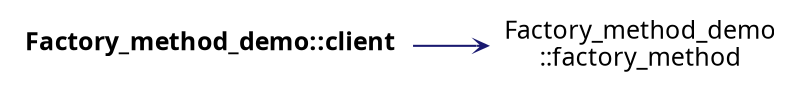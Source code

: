 digraph "Factory_method_demo::client"
{
 // INTERACTIVE_SVG=YES
 // LATEX_PDF_SIZE
  graph [];
  edge [fontname=Ubuntu labelfontsize=10 arrowhead=open arrowtail=open arrowsize=0.5];
  node [fontname=Ubuntu fontsize=12 shape=plaintext];
  rankdir="LR";
  Node1 [label=<<b>Factory_method_demo::client</b>> tooltip=" " ];
  Node1 -> Node2 [color="midnightblue"style="solid"];
  Node2 [label="Factory_method_demo\l::factory_method" URL="$structFactory__method__demo.html#a8746eb954f21cbee4f733567fe11934e" tooltip=" " ];
}

